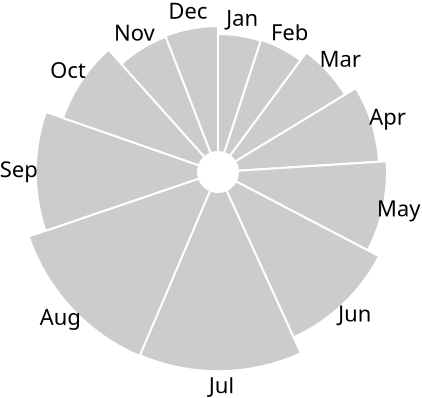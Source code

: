 {
    "$schema": "https://vega.github.io/schema/vega/v5.json",
    "description": "A basic radial plot that encodes two values as the angle and radius of an arc.",
  
    "data": [
      {
        "name": "table",
        "values": [ {"category":"Jan", "value":36995000},
                    {"category":"Feb", "value":37692000}, 
                    {"category":"Mar", "value":45518000}, 
                    {"category":"Apr", "value":56725000}, 
                    {"category":"May", "value":64043000}, 
                    {"category":"Jun", "value":77462000},
                    {"category":"Jul", "value":97635000},
                    {"category":"Aug", "value":98575000},
                    {"category":"Sep", "value":77905000},
                    {"category":"Oct", "value":59350000},
                    {"category":"Nov", "value":42445000},
                    {"category":"Dec", "value":43222000}],

        "transform": [{"type": "pie", "field": "value"}]
      }
    ],
  
    "scales": [
      {
        "name": "r",
        "type": "sqrt",
        "domain": {"data": "table", "field": "value"},
        "zero": true,
        "range": [20, 100]
      }
    ],
  
    "marks": [
      {
        "type": "arc",
        "from": {"data": "table"},
        "encode": {
          "enter": {
            "x": {"field": {"group": "width"}, "mult": 0.5},
            "y": {"field": {"group": "height"}, "mult": 0.5},
            "startAngle": {"field": "startAngle"},
            "endAngle": {"field": "endAngle"},
            "innerRadius": {"value": 10},
            "outerRadius": {"scale": "r", "field": "value"},
            "stroke": {"value": "#fff"}
          },
          "update": {
            "fill": {"value": "#ccc"}
          },
          "hover": {
            "fill": {"value": "pink"}
          }
        }
      },
  
      {
        "type": "text",
        "from": {"data": "table"},
        "encode": {
          "enter": {
            "x": {"field": {"group": "width"}, "mult": 0.5},
            "y": {"field": {"group": "height"}, "mult": 0.5},
            "radius": {"scale": "r", "field": "value", "offset": 8},
            "theta": {"signal": "(datum.startAngle + datum.endAngle)/2"},
            "fill": {"value": "#000"},
            "align": {"value": "center"},
            "baseline": {"value": "middle"},
            "text": {"field": "category"}
          }
        }
      }
    ]
  }